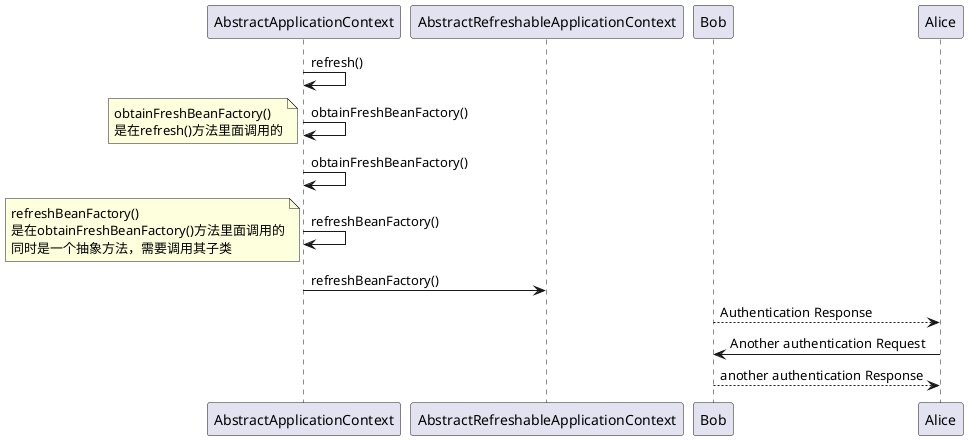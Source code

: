 @startuml
AbstractApplicationContext -> AbstractApplicationContext: refresh()
AbstractApplicationContext -> AbstractApplicationContext: obtainFreshBeanFactory()
note left: obtainFreshBeanFactory()\n是在refresh()方法里面调用的
AbstractApplicationContext -> AbstractApplicationContext: obtainFreshBeanFactory()
AbstractApplicationContext -> AbstractApplicationContext: refreshBeanFactory()
note left: refreshBeanFactory()\n是在obtainFreshBeanFactory()方法里面调用的\n同时是一个抽象方法，需要调用其子类
AbstractApplicationContext -> AbstractRefreshableApplicationContext: refreshBeanFactory()
Bob --> Alice: Authentication Response

Alice -> Bob: Another authentication Request
Alice <-- Bob: another authentication Response
@enduml
